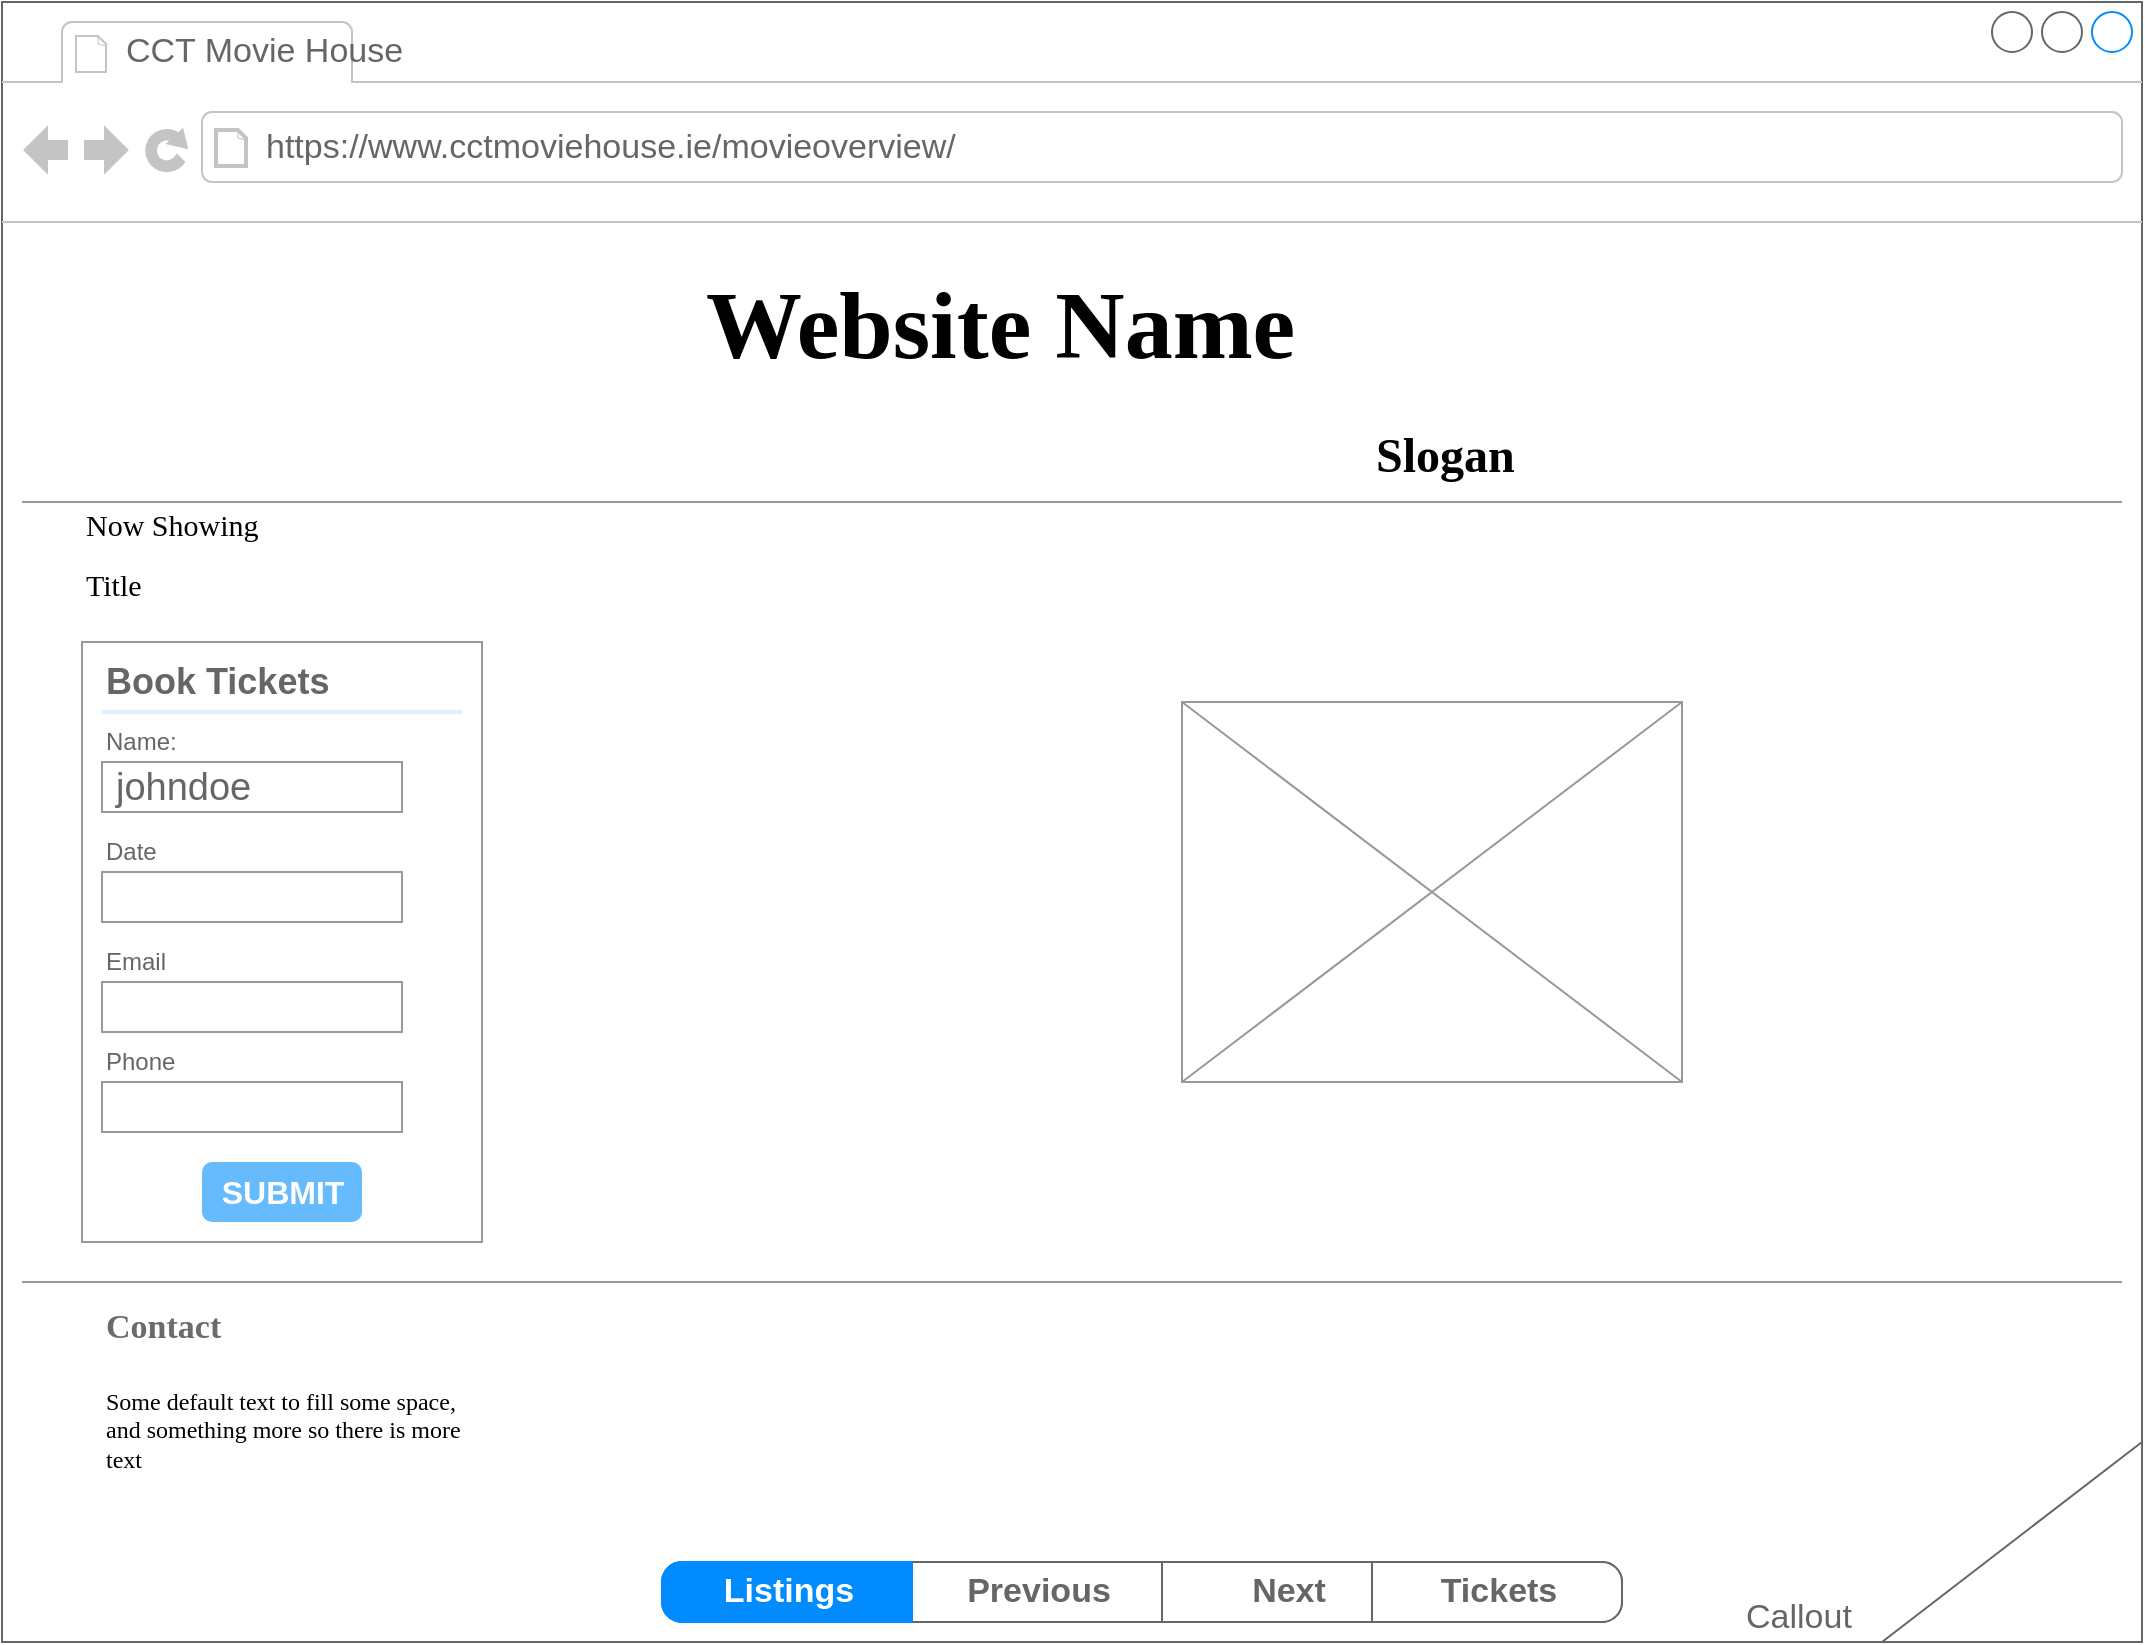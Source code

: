 <mxfile version="20.8.20" type="device"><diagram name="Page-1" id="2cc2dc42-3aac-f2a9-1cec-7a8b7cbee084"><mxGraphModel dx="1131" dy="1580" grid="1" gridSize="10" guides="1" tooltips="1" connect="1" arrows="1" fold="1" page="1" pageScale="1" pageWidth="1100" pageHeight="850" background="none" math="0" shadow="0"><root><mxCell id="0"/><mxCell id="1" parent="0"/><mxCell id="7026571954dc6520-1" value="" style="strokeWidth=1;shadow=0;dashed=0;align=center;html=1;shape=mxgraph.mockup.containers.browserWindow;rSize=0;strokeColor=#666666;mainText=,;recursiveResize=0;rounded=0;labelBackgroundColor=none;fontFamily=Verdana;fontSize=12" parent="1" vertex="1"><mxGeometry x="30" y="20" width="1070" height="820" as="geometry"/></mxCell><mxCell id="7026571954dc6520-2" value="CCT Movie House" style="strokeWidth=1;shadow=0;dashed=0;align=center;html=1;shape=mxgraph.mockup.containers.anchor;fontSize=17;fontColor=#666666;align=left;" parent="7026571954dc6520-1" vertex="1"><mxGeometry x="60" y="12" width="110" height="26" as="geometry"/></mxCell><mxCell id="7026571954dc6520-3" value="https://www.cctmoviehouse.ie/movieoverview/" style="strokeWidth=1;shadow=0;dashed=0;align=center;html=1;shape=mxgraph.mockup.containers.anchor;rSize=0;fontSize=17;fontColor=#666666;align=left;" parent="7026571954dc6520-1" vertex="1"><mxGeometry x="130" y="60" width="250" height="26" as="geometry"/></mxCell><mxCell id="7026571954dc6520-4" value="&lt;font style=&quot;font-size: 48px;&quot;&gt;&lt;b&gt;Website Name&lt;/b&gt;&lt;/font&gt;" style="text;html=1;points=[];align=left;verticalAlign=top;spacingTop=-4;fontSize=30;fontFamily=Verdana" parent="7026571954dc6520-1" vertex="1"><mxGeometry x="350" y="130" width="505" height="120" as="geometry"/></mxCell><mxCell id="7026571954dc6520-10" value="&lt;b&gt;&lt;font style=&quot;font-size: 24px;&quot;&gt;Slogan&lt;/font&gt;&lt;/b&gt;" style="text;html=1;points=[];align=left;verticalAlign=top;spacingTop=-4;fontSize=15;fontFamily=Verdana" parent="7026571954dc6520-1" vertex="1"><mxGeometry x="685" y="210" width="170" height="30" as="geometry"/></mxCell><mxCell id="7026571954dc6520-15" value="" style="verticalLabelPosition=bottom;shadow=0;dashed=0;align=center;html=1;verticalAlign=top;strokeWidth=1;shape=mxgraph.mockup.markup.line;strokeColor=#999999;rounded=0;labelBackgroundColor=none;fillColor=#ffffff;fontFamily=Verdana;fontSize=12;fontColor=#000000;" parent="7026571954dc6520-1" vertex="1"><mxGeometry x="10" y="240" width="1050" height="20" as="geometry"/></mxCell><mxCell id="7026571954dc6520-32" value="Now Showing" style="text;html=1;points=[];align=left;verticalAlign=top;spacingTop=-4;fontSize=15;fontFamily=Verdana" parent="7026571954dc6520-1" vertex="1"><mxGeometry x="40" y="250" width="170" height="30" as="geometry"/></mxCell><mxCell id="inO1Ni1U3aUD8zcChiGb-1" value="Title&amp;nbsp;" style="text;html=1;points=[];align=left;verticalAlign=top;spacingTop=-4;fontSize=15;fontFamily=Verdana" parent="7026571954dc6520-1" vertex="1"><mxGeometry x="40" y="280" width="170" height="30" as="geometry"/></mxCell><mxCell id="inO1Ni1U3aUD8zcChiGb-15" value="Callout" style="strokeWidth=1;shadow=0;dashed=0;align=center;html=1;shape=mxgraph.mockup.text.callout;linkText=;textSize=17;textColor=#666666;callDir=SW;callStyle=line;fontSize=17;fontColor=#666666;align=left;verticalAlign=bottom;strokeColor=#666666;" parent="7026571954dc6520-1" vertex="1"><mxGeometry x="870" y="720" width="200" height="100" as="geometry"/></mxCell><mxCell id="Px43LdA2vEaEDg4YbS2p-1" value="" style="strokeWidth=1;shadow=0;dashed=0;align=center;html=1;shape=mxgraph.mockup.forms.rrect;rSize=0;strokeColor=#999999;fillColor=#ffffff;fontSize=19;" vertex="1" parent="7026571954dc6520-1"><mxGeometry x="40" y="320" width="200" height="300" as="geometry"/></mxCell><mxCell id="Px43LdA2vEaEDg4YbS2p-2" value="Book Tickets" style="strokeWidth=1;shadow=0;dashed=0;align=center;html=1;shape=mxgraph.mockup.forms.anchor;fontSize=18;fontColor=#666666;align=left;resizeWidth=1;spacingLeft=0;fontStyle=1" vertex="1" parent="Px43LdA2vEaEDg4YbS2p-1"><mxGeometry width="100" height="20" relative="1" as="geometry"><mxPoint x="10" y="10" as="offset"/></mxGeometry></mxCell><mxCell id="Px43LdA2vEaEDg4YbS2p-3" value="" style="shape=line;strokeColor=#ddeeff;strokeWidth=2;html=1;resizeWidth=1;fontSize=19;" vertex="1" parent="Px43LdA2vEaEDg4YbS2p-1"><mxGeometry width="180" height="10" relative="1" as="geometry"><mxPoint x="10" y="30" as="offset"/></mxGeometry></mxCell><mxCell id="Px43LdA2vEaEDg4YbS2p-4" value="Name:" style="strokeWidth=1;shadow=0;dashed=0;align=center;html=1;shape=mxgraph.mockup.forms.anchor;fontSize=12;fontColor=#666666;align=left;resizeWidth=1;spacingLeft=0;" vertex="1" parent="Px43LdA2vEaEDg4YbS2p-1"><mxGeometry width="100" height="20" relative="1" as="geometry"><mxPoint x="10" y="40" as="offset"/></mxGeometry></mxCell><mxCell id="Px43LdA2vEaEDg4YbS2p-5" value="johndoe" style="strokeWidth=1;shadow=0;dashed=0;align=center;html=1;shape=mxgraph.mockup.forms.rrect;rSize=0;strokeColor=#999999;fontColor=#666666;align=left;spacingLeft=5;resizeWidth=1;fontSize=19;" vertex="1" parent="Px43LdA2vEaEDg4YbS2p-1"><mxGeometry width="150" height="25" relative="1" as="geometry"><mxPoint x="10" y="60" as="offset"/></mxGeometry></mxCell><mxCell id="Px43LdA2vEaEDg4YbS2p-6" value="Date" style="strokeWidth=1;shadow=0;dashed=0;align=center;html=1;shape=mxgraph.mockup.forms.anchor;fontSize=12;fontColor=#666666;align=left;resizeWidth=1;spacingLeft=0;" vertex="1" parent="Px43LdA2vEaEDg4YbS2p-1"><mxGeometry width="100" height="20" relative="1" as="geometry"><mxPoint x="10" y="95" as="offset"/></mxGeometry></mxCell><mxCell id="Px43LdA2vEaEDg4YbS2p-7" value="" style="strokeWidth=1;shadow=0;dashed=0;align=center;html=1;shape=mxgraph.mockup.forms.rrect;rSize=0;strokeColor=#999999;fontColor=#666666;align=left;spacingLeft=5;resizeWidth=1;fontSize=19;" vertex="1" parent="Px43LdA2vEaEDg4YbS2p-1"><mxGeometry width="150" height="25" relative="1" as="geometry"><mxPoint x="10" y="115" as="offset"/></mxGeometry></mxCell><mxCell id="Px43LdA2vEaEDg4YbS2p-11" value="" style="strokeWidth=1;shadow=0;dashed=0;align=center;html=1;shape=mxgraph.mockup.forms.anchor;fontSize=12;fontColor=#666666;align=left;spacingLeft=0;resizeWidth=1;" vertex="1" parent="Px43LdA2vEaEDg4YbS2p-1"><mxGeometry y="1" width="150" height="20" relative="1" as="geometry"><mxPoint x="10" y="-70" as="offset"/></mxGeometry></mxCell><mxCell id="Px43LdA2vEaEDg4YbS2p-12" value="SUBMIT" style="strokeWidth=1;shadow=0;dashed=0;align=center;html=1;shape=mxgraph.mockup.forms.rrect;rSize=5;strokeColor=none;fontColor=#ffffff;fillColor=#66bbff;fontSize=16;fontStyle=1;" vertex="1" parent="Px43LdA2vEaEDg4YbS2p-1"><mxGeometry y="1" width="80" height="30" relative="1" as="geometry"><mxPoint x="60" y="-40" as="offset"/></mxGeometry></mxCell><mxCell id="Px43LdA2vEaEDg4YbS2p-13" value="Email" style="strokeWidth=1;shadow=0;dashed=0;align=center;html=1;shape=mxgraph.mockup.forms.anchor;fontSize=12;fontColor=#666666;align=left;resizeWidth=1;spacingLeft=0;" vertex="1" parent="Px43LdA2vEaEDg4YbS2p-1"><mxGeometry width="100" height="20" relative="1" as="geometry"><mxPoint x="10" y="150" as="offset"/></mxGeometry></mxCell><mxCell id="Px43LdA2vEaEDg4YbS2p-14" value="" style="strokeWidth=1;shadow=0;dashed=0;align=center;html=1;shape=mxgraph.mockup.forms.rrect;rSize=0;strokeColor=#999999;fontColor=#666666;align=left;spacingLeft=5;resizeWidth=1;fontSize=19;" vertex="1" parent="Px43LdA2vEaEDg4YbS2p-1"><mxGeometry width="150" height="25" relative="1" as="geometry"><mxPoint x="10" y="170" as="offset"/></mxGeometry></mxCell><mxCell id="Px43LdA2vEaEDg4YbS2p-15" value="Phone" style="strokeWidth=1;shadow=0;dashed=0;align=center;html=1;shape=mxgraph.mockup.forms.anchor;fontSize=12;fontColor=#666666;align=left;resizeWidth=1;spacingLeft=0;" vertex="1" parent="Px43LdA2vEaEDg4YbS2p-1"><mxGeometry width="100" height="20" relative="1" as="geometry"><mxPoint x="10" y="200" as="offset"/></mxGeometry></mxCell><mxCell id="Px43LdA2vEaEDg4YbS2p-16" value="" style="strokeWidth=1;shadow=0;dashed=0;align=center;html=1;shape=mxgraph.mockup.forms.rrect;rSize=0;strokeColor=#999999;fontColor=#666666;align=left;spacingLeft=5;resizeWidth=1;fontSize=19;" vertex="1" parent="Px43LdA2vEaEDg4YbS2p-1"><mxGeometry width="150" height="25" relative="1" as="geometry"><mxPoint x="10" y="220" as="offset"/></mxGeometry></mxCell><mxCell id="inO1Ni1U3aUD8zcChiGb-7" value="" style="strokeWidth=1;shadow=0;dashed=0;align=center;html=1;shape=mxgraph.mockup.rrect;rSize=10;fillColor=#ffffff;strokeColor=#666666;fontSize=19;" parent="7026571954dc6520-1" vertex="1"><mxGeometry x="330" y="780" width="480" height="30" as="geometry"/></mxCell><mxCell id="inO1Ni1U3aUD8zcChiGb-8" value="Previous" style="strokeColor=inherit;fillColor=inherit;gradientColor=inherit;strokeWidth=1;shadow=0;dashed=0;align=center;html=1;shape=mxgraph.mockup.rrect;rSize=0;fontSize=17;fontColor=#666666;fontStyle=1;resizeHeight=1;" parent="inO1Ni1U3aUD8zcChiGb-7" vertex="1"><mxGeometry width="125" height="30" relative="1" as="geometry"><mxPoint x="125" as="offset"/></mxGeometry></mxCell><mxCell id="inO1Ni1U3aUD8zcChiGb-9" value="Next" style="strokeColor=inherit;fillColor=inherit;gradientColor=inherit;strokeWidth=1;shadow=0;dashed=0;align=center;html=1;shape=mxgraph.mockup.rrect;rSize=0;fontSize=17;fontColor=#666666;fontStyle=1;resizeHeight=1;" parent="inO1Ni1U3aUD8zcChiGb-7" vertex="1"><mxGeometry width="125" height="30" relative="1" as="geometry"><mxPoint x="250" as="offset"/></mxGeometry></mxCell><mxCell id="inO1Ni1U3aUD8zcChiGb-10" value="Tickets" style="strokeColor=inherit;fillColor=inherit;gradientColor=inherit;strokeWidth=1;shadow=0;dashed=0;align=center;html=1;shape=mxgraph.mockup.rightButton;rSize=10;fontSize=17;fontColor=#666666;fontStyle=1;resizeHeight=1;" parent="inO1Ni1U3aUD8zcChiGb-7" vertex="1"><mxGeometry x="1" width="125" height="30" relative="1" as="geometry"><mxPoint x="-125" as="offset"/></mxGeometry></mxCell><mxCell id="inO1Ni1U3aUD8zcChiGb-11" value="Listings" style="strokeWidth=1;shadow=0;dashed=0;align=center;html=1;shape=mxgraph.mockup.leftButton;rSize=10;fontSize=17;fontColor=#ffffff;fontStyle=1;fillColor=#008cff;strokeColor=#008cff;resizeHeight=1;" parent="inO1Ni1U3aUD8zcChiGb-7" vertex="1"><mxGeometry width="125" height="30" relative="1" as="geometry"/></mxCell><mxCell id="Px43LdA2vEaEDg4YbS2p-17" value="" style="verticalLabelPosition=bottom;shadow=0;dashed=0;align=center;html=1;verticalAlign=top;strokeWidth=1;shape=mxgraph.mockup.markup.line;strokeColor=#999999;rounded=0;labelBackgroundColor=none;fillColor=#ffffff;fontFamily=Verdana;fontSize=12;fontColor=#000000;" vertex="1" parent="7026571954dc6520-1"><mxGeometry x="10" y="630" width="1050" height="20" as="geometry"/></mxCell><mxCell id="Px43LdA2vEaEDg4YbS2p-18" value="&lt;b&gt;&lt;font color=&quot;#6b6b6b&quot; style=&quot;font-size: 17px;&quot;&gt;Contact&lt;/font&gt;&lt;/b&gt;" style="text;html=1;points=[];align=left;verticalAlign=top;spacingTop=-4;fontSize=15;fontFamily=Verdana" vertex="1" parent="7026571954dc6520-1"><mxGeometry x="50" y="650" width="170" height="30" as="geometry"/></mxCell><mxCell id="Px43LdA2vEaEDg4YbS2p-19" value="Some default text to fill some space, and&amp;nbsp;&lt;span&gt;something more so there is more text&lt;/span&gt;" style="text;html=1;points=[];align=left;verticalAlign=top;spacingTop=-4;fontSize=12;fontFamily=Verdana;whiteSpace=wrap;" vertex="1" parent="7026571954dc6520-1"><mxGeometry x="50" y="690" width="200" height="80" as="geometry"/></mxCell><mxCell id="Px43LdA2vEaEDg4YbS2p-20" value="" style="verticalLabelPosition=bottom;shadow=0;dashed=0;align=center;html=1;verticalAlign=top;strokeWidth=1;shape=mxgraph.mockup.graphics.simpleIcon;strokeColor=#999999;fontSize=24;" vertex="1" parent="7026571954dc6520-1"><mxGeometry x="590" y="350" width="250" height="190" as="geometry"/></mxCell></root></mxGraphModel></diagram></mxfile>